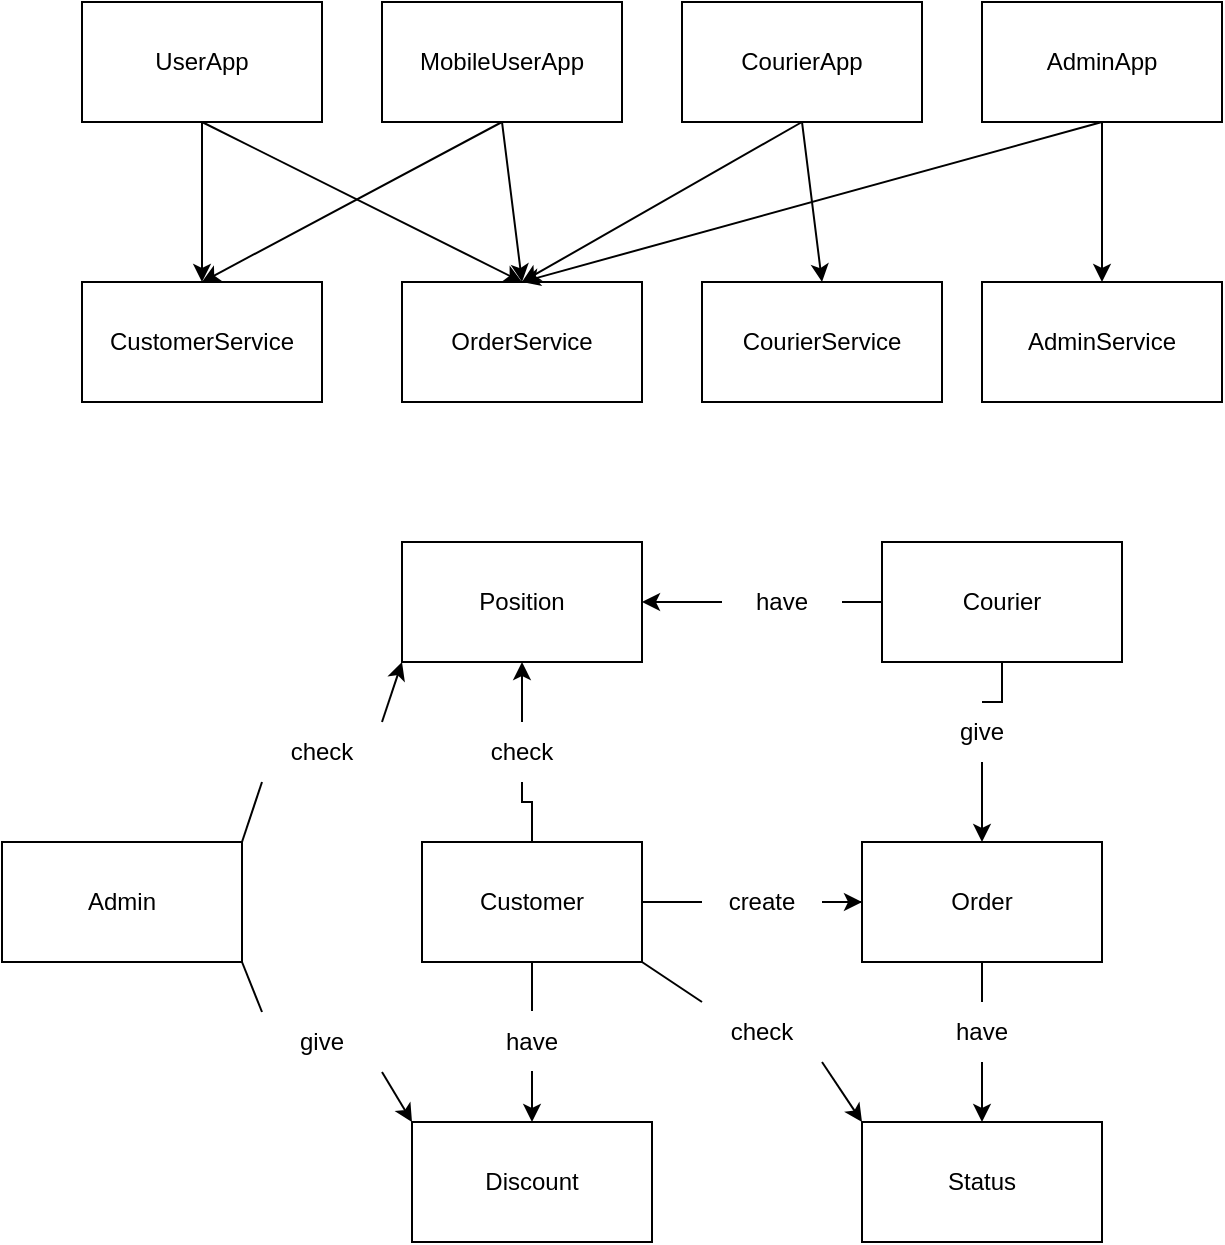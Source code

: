 <mxfile version="17.4.3" type="github">
  <diagram id="npFE482Wz5Z8NyBJGL-Z" name="Page-1">
    <mxGraphModel dx="1054" dy="585" grid="1" gridSize="10" guides="1" tooltips="1" connect="1" arrows="1" fold="1" page="1" pageScale="1" pageWidth="827" pageHeight="1169" math="0" shadow="0">
      <root>
        <mxCell id="0" />
        <mxCell id="1" parent="0" />
        <mxCell id="aTHPKJeRbzai2lRI8Tm3-1" value="СustomerService" style="rounded=0;whiteSpace=wrap;html=1;" vertex="1" parent="1">
          <mxGeometry x="140" y="220" width="120" height="60" as="geometry" />
        </mxCell>
        <mxCell id="aTHPKJeRbzai2lRI8Tm3-2" value="CourierService" style="rounded=0;whiteSpace=wrap;html=1;" vertex="1" parent="1">
          <mxGeometry x="450" y="220" width="120" height="60" as="geometry" />
        </mxCell>
        <mxCell id="aTHPKJeRbzai2lRI8Tm3-5" value="UserApp" style="rounded=0;whiteSpace=wrap;html=1;" vertex="1" parent="1">
          <mxGeometry x="140" y="80" width="120" height="60" as="geometry" />
        </mxCell>
        <mxCell id="aTHPKJeRbzai2lRI8Tm3-6" value="OrderService" style="rounded=0;whiteSpace=wrap;html=1;" vertex="1" parent="1">
          <mxGeometry x="300" y="220" width="120" height="60" as="geometry" />
        </mxCell>
        <mxCell id="aTHPKJeRbzai2lRI8Tm3-7" value="CourierApp" style="rounded=0;whiteSpace=wrap;html=1;" vertex="1" parent="1">
          <mxGeometry x="440" y="80" width="120" height="60" as="geometry" />
        </mxCell>
        <mxCell id="aTHPKJeRbzai2lRI8Tm3-8" value="MobileUserApp" style="rounded=0;whiteSpace=wrap;html=1;" vertex="1" parent="1">
          <mxGeometry x="290" y="80" width="120" height="60" as="geometry" />
        </mxCell>
        <mxCell id="aTHPKJeRbzai2lRI8Tm3-9" value="AdminApp" style="rounded=0;whiteSpace=wrap;html=1;" vertex="1" parent="1">
          <mxGeometry x="590" y="80" width="120" height="60" as="geometry" />
        </mxCell>
        <mxCell id="aTHPKJeRbzai2lRI8Tm3-10" value="AdminService" style="rounded=0;whiteSpace=wrap;html=1;" vertex="1" parent="1">
          <mxGeometry x="590" y="220" width="120" height="60" as="geometry" />
        </mxCell>
        <mxCell id="aTHPKJeRbzai2lRI8Tm3-14" value="" style="endArrow=classic;html=1;rounded=0;exitX=0.5;exitY=1;exitDx=0;exitDy=0;entryX=0.5;entryY=0;entryDx=0;entryDy=0;" edge="1" parent="1" source="aTHPKJeRbzai2lRI8Tm3-9" target="aTHPKJeRbzai2lRI8Tm3-10">
          <mxGeometry width="50" height="50" relative="1" as="geometry">
            <mxPoint x="390" y="330" as="sourcePoint" />
            <mxPoint x="440" y="280" as="targetPoint" />
          </mxGeometry>
        </mxCell>
        <mxCell id="aTHPKJeRbzai2lRI8Tm3-15" value="" style="endArrow=classic;html=1;rounded=0;exitX=0.5;exitY=1;exitDx=0;exitDy=0;entryX=0.5;entryY=0;entryDx=0;entryDy=0;" edge="1" parent="1" source="aTHPKJeRbzai2lRI8Tm3-9" target="aTHPKJeRbzai2lRI8Tm3-6">
          <mxGeometry width="50" height="50" relative="1" as="geometry">
            <mxPoint x="390" y="330" as="sourcePoint" />
            <mxPoint x="440" y="280" as="targetPoint" />
          </mxGeometry>
        </mxCell>
        <mxCell id="aTHPKJeRbzai2lRI8Tm3-16" value="" style="endArrow=classic;html=1;rounded=0;exitX=0.5;exitY=1;exitDx=0;exitDy=0;entryX=0.5;entryY=0;entryDx=0;entryDy=0;" edge="1" parent="1" source="aTHPKJeRbzai2lRI8Tm3-7" target="aTHPKJeRbzai2lRI8Tm3-6">
          <mxGeometry width="50" height="50" relative="1" as="geometry">
            <mxPoint x="390" y="330" as="sourcePoint" />
            <mxPoint x="600" y="220" as="targetPoint" />
          </mxGeometry>
        </mxCell>
        <mxCell id="aTHPKJeRbzai2lRI8Tm3-18" value="" style="endArrow=classic;html=1;rounded=0;exitX=0.5;exitY=1;exitDx=0;exitDy=0;entryX=0.5;entryY=0;entryDx=0;entryDy=0;" edge="1" parent="1" source="aTHPKJeRbzai2lRI8Tm3-7" target="aTHPKJeRbzai2lRI8Tm3-2">
          <mxGeometry width="50" height="50" relative="1" as="geometry">
            <mxPoint x="390" y="330" as="sourcePoint" />
            <mxPoint x="440" y="280" as="targetPoint" />
          </mxGeometry>
        </mxCell>
        <mxCell id="aTHPKJeRbzai2lRI8Tm3-20" value="" style="endArrow=classic;html=1;rounded=0;exitX=0.5;exitY=1;exitDx=0;exitDy=0;entryX=0.5;entryY=0;entryDx=0;entryDy=0;" edge="1" parent="1" source="aTHPKJeRbzai2lRI8Tm3-8" target="aTHPKJeRbzai2lRI8Tm3-1">
          <mxGeometry width="50" height="50" relative="1" as="geometry">
            <mxPoint x="390" y="330" as="sourcePoint" />
            <mxPoint x="440" y="280" as="targetPoint" />
          </mxGeometry>
        </mxCell>
        <mxCell id="aTHPKJeRbzai2lRI8Tm3-21" value="" style="endArrow=classic;html=1;rounded=0;exitX=0.5;exitY=1;exitDx=0;exitDy=0;entryX=0.5;entryY=0;entryDx=0;entryDy=0;" edge="1" parent="1" source="aTHPKJeRbzai2lRI8Tm3-8" target="aTHPKJeRbzai2lRI8Tm3-6">
          <mxGeometry width="50" height="50" relative="1" as="geometry">
            <mxPoint x="390" y="330" as="sourcePoint" />
            <mxPoint x="440" y="280" as="targetPoint" />
          </mxGeometry>
        </mxCell>
        <mxCell id="aTHPKJeRbzai2lRI8Tm3-22" value="" style="endArrow=classic;html=1;rounded=0;exitX=0.5;exitY=1;exitDx=0;exitDy=0;entryX=0.5;entryY=0;entryDx=0;entryDy=0;" edge="1" parent="1" source="aTHPKJeRbzai2lRI8Tm3-5" target="aTHPKJeRbzai2lRI8Tm3-1">
          <mxGeometry width="50" height="50" relative="1" as="geometry">
            <mxPoint x="390" y="330" as="sourcePoint" />
            <mxPoint x="150" y="220" as="targetPoint" />
          </mxGeometry>
        </mxCell>
        <mxCell id="aTHPKJeRbzai2lRI8Tm3-24" value="" style="endArrow=classic;html=1;rounded=0;exitX=0.5;exitY=1;exitDx=0;exitDy=0;entryX=0.5;entryY=0;entryDx=0;entryDy=0;" edge="1" parent="1" source="aTHPKJeRbzai2lRI8Tm3-5" target="aTHPKJeRbzai2lRI8Tm3-6">
          <mxGeometry width="50" height="50" relative="1" as="geometry">
            <mxPoint x="390" y="330" as="sourcePoint" />
            <mxPoint x="440" y="280" as="targetPoint" />
          </mxGeometry>
        </mxCell>
        <mxCell id="aTHPKJeRbzai2lRI8Tm3-31" value="" style="edgeStyle=orthogonalEdgeStyle;rounded=0;orthogonalLoop=1;jettySize=auto;html=1;startArrow=none;" edge="1" parent="1" source="aTHPKJeRbzai2lRI8Tm3-63" target="aTHPKJeRbzai2lRI8Tm3-28">
          <mxGeometry relative="1" as="geometry" />
        </mxCell>
        <mxCell id="aTHPKJeRbzai2lRI8Tm3-36" value="" style="edgeStyle=orthogonalEdgeStyle;rounded=0;orthogonalLoop=1;jettySize=auto;html=1;startArrow=none;" edge="1" parent="1" source="aTHPKJeRbzai2lRI8Tm3-44" target="aTHPKJeRbzai2lRI8Tm3-34">
          <mxGeometry relative="1" as="geometry" />
        </mxCell>
        <mxCell id="aTHPKJeRbzai2lRI8Tm3-40" value="" style="edgeStyle=orthogonalEdgeStyle;rounded=0;orthogonalLoop=1;jettySize=auto;html=1;startArrow=none;" edge="1" parent="1" source="aTHPKJeRbzai2lRI8Tm3-49" target="aTHPKJeRbzai2lRI8Tm3-38">
          <mxGeometry relative="1" as="geometry" />
        </mxCell>
        <mxCell id="aTHPKJeRbzai2lRI8Tm3-25" value="Customer" style="rounded=0;whiteSpace=wrap;html=1;" vertex="1" parent="1">
          <mxGeometry x="310" y="500" width="110" height="60" as="geometry" />
        </mxCell>
        <mxCell id="aTHPKJeRbzai2lRI8Tm3-30" style="edgeStyle=orthogonalEdgeStyle;rounded=0;orthogonalLoop=1;jettySize=auto;html=1;startArrow=none;" edge="1" parent="1" source="aTHPKJeRbzai2lRI8Tm3-61" target="aTHPKJeRbzai2lRI8Tm3-28">
          <mxGeometry relative="1" as="geometry" />
        </mxCell>
        <mxCell id="aTHPKJeRbzai2lRI8Tm3-35" value="" style="edgeStyle=orthogonalEdgeStyle;rounded=0;orthogonalLoop=1;jettySize=auto;html=1;startArrow=none;" edge="1" parent="1" source="aTHPKJeRbzai2lRI8Tm3-47" target="aTHPKJeRbzai2lRI8Tm3-34">
          <mxGeometry relative="1" as="geometry" />
        </mxCell>
        <mxCell id="aTHPKJeRbzai2lRI8Tm3-26" value="Courier" style="rounded=0;whiteSpace=wrap;html=1;" vertex="1" parent="1">
          <mxGeometry x="540" y="350" width="120" height="60" as="geometry" />
        </mxCell>
        <mxCell id="aTHPKJeRbzai2lRI8Tm3-27" value="Admin" style="rounded=0;whiteSpace=wrap;html=1;" vertex="1" parent="1">
          <mxGeometry x="100" y="500" width="120" height="60" as="geometry" />
        </mxCell>
        <mxCell id="aTHPKJeRbzai2lRI8Tm3-37" value="" style="edgeStyle=orthogonalEdgeStyle;rounded=0;orthogonalLoop=1;jettySize=auto;html=1;startArrow=none;" edge="1" parent="1" source="aTHPKJeRbzai2lRI8Tm3-59" target="aTHPKJeRbzai2lRI8Tm3-29">
          <mxGeometry relative="1" as="geometry" />
        </mxCell>
        <mxCell id="aTHPKJeRbzai2lRI8Tm3-28" value="Order" style="rounded=0;whiteSpace=wrap;html=1;" vertex="1" parent="1">
          <mxGeometry x="530" y="500" width="120" height="60" as="geometry" />
        </mxCell>
        <mxCell id="aTHPKJeRbzai2lRI8Tm3-29" value="Status" style="rounded=0;whiteSpace=wrap;html=1;" vertex="1" parent="1">
          <mxGeometry x="530" y="640" width="120" height="60" as="geometry" />
        </mxCell>
        <mxCell id="aTHPKJeRbzai2lRI8Tm3-33" value="" style="endArrow=classic;html=1;rounded=0;exitX=1;exitY=1;exitDx=0;exitDy=0;entryX=0;entryY=0;entryDx=0;entryDy=0;startArrow=none;" edge="1" parent="1" source="aTHPKJeRbzai2lRI8Tm3-51" target="aTHPKJeRbzai2lRI8Tm3-29">
          <mxGeometry width="50" height="50" relative="1" as="geometry">
            <mxPoint x="500" y="730" as="sourcePoint" />
            <mxPoint x="550" y="680" as="targetPoint" />
          </mxGeometry>
        </mxCell>
        <mxCell id="aTHPKJeRbzai2lRI8Tm3-34" value="Position" style="rounded=0;whiteSpace=wrap;html=1;" vertex="1" parent="1">
          <mxGeometry x="300" y="350" width="120" height="60" as="geometry" />
        </mxCell>
        <mxCell id="aTHPKJeRbzai2lRI8Tm3-38" value="Discount" style="rounded=0;whiteSpace=wrap;html=1;" vertex="1" parent="1">
          <mxGeometry x="305" y="640" width="120" height="60" as="geometry" />
        </mxCell>
        <mxCell id="aTHPKJeRbzai2lRI8Tm3-39" value="" style="endArrow=classic;html=1;rounded=0;exitX=1;exitY=1;exitDx=0;exitDy=0;entryX=0;entryY=0;entryDx=0;entryDy=0;startArrow=none;" edge="1" parent="1" source="aTHPKJeRbzai2lRI8Tm3-53" target="aTHPKJeRbzai2lRI8Tm3-38">
          <mxGeometry width="50" height="50" relative="1" as="geometry">
            <mxPoint x="390" y="600" as="sourcePoint" />
            <mxPoint x="440" y="550" as="targetPoint" />
          </mxGeometry>
        </mxCell>
        <mxCell id="aTHPKJeRbzai2lRI8Tm3-41" value="" style="endArrow=classic;html=1;rounded=0;exitX=1;exitY=0;exitDx=0;exitDy=0;entryX=0;entryY=1;entryDx=0;entryDy=0;startArrow=none;" edge="1" parent="1" source="aTHPKJeRbzai2lRI8Tm3-56" target="aTHPKJeRbzai2lRI8Tm3-34">
          <mxGeometry width="50" height="50" relative="1" as="geometry">
            <mxPoint x="390" y="600" as="sourcePoint" />
            <mxPoint x="440" y="550" as="targetPoint" />
          </mxGeometry>
        </mxCell>
        <mxCell id="aTHPKJeRbzai2lRI8Tm3-44" value="check" style="text;html=1;strokeColor=none;fillColor=none;align=center;verticalAlign=middle;whiteSpace=wrap;rounded=0;" vertex="1" parent="1">
          <mxGeometry x="330" y="440" width="60" height="30" as="geometry" />
        </mxCell>
        <mxCell id="aTHPKJeRbzai2lRI8Tm3-46" value="" style="edgeStyle=orthogonalEdgeStyle;rounded=0;orthogonalLoop=1;jettySize=auto;html=1;endArrow=none;" edge="1" parent="1" source="aTHPKJeRbzai2lRI8Tm3-25" target="aTHPKJeRbzai2lRI8Tm3-44">
          <mxGeometry relative="1" as="geometry">
            <mxPoint x="365" y="500" as="sourcePoint" />
            <mxPoint x="360" y="410" as="targetPoint" />
          </mxGeometry>
        </mxCell>
        <mxCell id="aTHPKJeRbzai2lRI8Tm3-47" value="have" style="text;html=1;strokeColor=none;fillColor=none;align=center;verticalAlign=middle;whiteSpace=wrap;rounded=0;" vertex="1" parent="1">
          <mxGeometry x="460" y="365" width="60" height="30" as="geometry" />
        </mxCell>
        <mxCell id="aTHPKJeRbzai2lRI8Tm3-48" value="" style="edgeStyle=orthogonalEdgeStyle;rounded=0;orthogonalLoop=1;jettySize=auto;html=1;endArrow=none;" edge="1" parent="1" source="aTHPKJeRbzai2lRI8Tm3-26" target="aTHPKJeRbzai2lRI8Tm3-47">
          <mxGeometry relative="1" as="geometry">
            <mxPoint x="540" y="380" as="sourcePoint" />
            <mxPoint x="420" y="380" as="targetPoint" />
          </mxGeometry>
        </mxCell>
        <mxCell id="aTHPKJeRbzai2lRI8Tm3-49" value="have" style="text;html=1;strokeColor=none;fillColor=none;align=center;verticalAlign=middle;whiteSpace=wrap;rounded=0;" vertex="1" parent="1">
          <mxGeometry x="335" y="584.5" width="60" height="30" as="geometry" />
        </mxCell>
        <mxCell id="aTHPKJeRbzai2lRI8Tm3-50" value="" style="edgeStyle=orthogonalEdgeStyle;rounded=0;orthogonalLoop=1;jettySize=auto;html=1;endArrow=none;" edge="1" parent="1" source="aTHPKJeRbzai2lRI8Tm3-25" target="aTHPKJeRbzai2lRI8Tm3-49">
          <mxGeometry relative="1" as="geometry">
            <mxPoint x="365" y="560" as="sourcePoint" />
            <mxPoint x="365" y="640" as="targetPoint" />
          </mxGeometry>
        </mxCell>
        <mxCell id="aTHPKJeRbzai2lRI8Tm3-51" value="check" style="text;html=1;strokeColor=none;fillColor=none;align=center;verticalAlign=middle;whiteSpace=wrap;rounded=0;" vertex="1" parent="1">
          <mxGeometry x="450" y="580" width="60" height="30" as="geometry" />
        </mxCell>
        <mxCell id="aTHPKJeRbzai2lRI8Tm3-52" value="" style="endArrow=none;html=1;rounded=0;exitX=1;exitY=1;exitDx=0;exitDy=0;entryX=0;entryY=0;entryDx=0;entryDy=0;" edge="1" parent="1" source="aTHPKJeRbzai2lRI8Tm3-25" target="aTHPKJeRbzai2lRI8Tm3-51">
          <mxGeometry width="50" height="50" relative="1" as="geometry">
            <mxPoint x="420" y="560" as="sourcePoint" />
            <mxPoint x="530" y="640" as="targetPoint" />
          </mxGeometry>
        </mxCell>
        <mxCell id="aTHPKJeRbzai2lRI8Tm3-53" value="give" style="text;html=1;strokeColor=none;fillColor=none;align=center;verticalAlign=middle;whiteSpace=wrap;rounded=0;" vertex="1" parent="1">
          <mxGeometry x="230" y="585" width="60" height="30" as="geometry" />
        </mxCell>
        <mxCell id="aTHPKJeRbzai2lRI8Tm3-54" value="" style="endArrow=none;html=1;rounded=0;exitX=1;exitY=1;exitDx=0;exitDy=0;entryX=0;entryY=0;entryDx=0;entryDy=0;" edge="1" parent="1" source="aTHPKJeRbzai2lRI8Tm3-27" target="aTHPKJeRbzai2lRI8Tm3-53">
          <mxGeometry width="50" height="50" relative="1" as="geometry">
            <mxPoint x="220" y="560" as="sourcePoint" />
            <mxPoint x="305" y="640" as="targetPoint" />
          </mxGeometry>
        </mxCell>
        <mxCell id="aTHPKJeRbzai2lRI8Tm3-56" value="check" style="text;html=1;strokeColor=none;fillColor=none;align=center;verticalAlign=middle;whiteSpace=wrap;rounded=0;" vertex="1" parent="1">
          <mxGeometry x="230" y="440" width="60" height="30" as="geometry" />
        </mxCell>
        <mxCell id="aTHPKJeRbzai2lRI8Tm3-57" value="" style="endArrow=none;html=1;rounded=0;exitX=1;exitY=0;exitDx=0;exitDy=0;entryX=0;entryY=1;entryDx=0;entryDy=0;" edge="1" parent="1" source="aTHPKJeRbzai2lRI8Tm3-27" target="aTHPKJeRbzai2lRI8Tm3-56">
          <mxGeometry width="50" height="50" relative="1" as="geometry">
            <mxPoint x="190" y="500" as="sourcePoint" />
            <mxPoint x="270" y="410" as="targetPoint" />
          </mxGeometry>
        </mxCell>
        <mxCell id="aTHPKJeRbzai2lRI8Tm3-59" value="have" style="text;html=1;strokeColor=none;fillColor=none;align=center;verticalAlign=middle;whiteSpace=wrap;rounded=0;" vertex="1" parent="1">
          <mxGeometry x="560" y="580" width="60" height="30" as="geometry" />
        </mxCell>
        <mxCell id="aTHPKJeRbzai2lRI8Tm3-60" value="" style="edgeStyle=orthogonalEdgeStyle;rounded=0;orthogonalLoop=1;jettySize=auto;html=1;endArrow=none;" edge="1" parent="1" source="aTHPKJeRbzai2lRI8Tm3-28" target="aTHPKJeRbzai2lRI8Tm3-59">
          <mxGeometry relative="1" as="geometry">
            <mxPoint x="590" y="560" as="sourcePoint" />
            <mxPoint x="590" y="640" as="targetPoint" />
          </mxGeometry>
        </mxCell>
        <mxCell id="aTHPKJeRbzai2lRI8Tm3-61" value="give" style="text;html=1;strokeColor=none;fillColor=none;align=center;verticalAlign=middle;whiteSpace=wrap;rounded=0;" vertex="1" parent="1">
          <mxGeometry x="560" y="430" width="60" height="30" as="geometry" />
        </mxCell>
        <mxCell id="aTHPKJeRbzai2lRI8Tm3-62" value="" style="edgeStyle=orthogonalEdgeStyle;rounded=0;orthogonalLoop=1;jettySize=auto;html=1;endArrow=none;" edge="1" parent="1" source="aTHPKJeRbzai2lRI8Tm3-26" target="aTHPKJeRbzai2lRI8Tm3-61">
          <mxGeometry relative="1" as="geometry">
            <mxPoint x="600" y="410" as="sourcePoint" />
            <mxPoint x="590" y="500" as="targetPoint" />
          </mxGeometry>
        </mxCell>
        <mxCell id="aTHPKJeRbzai2lRI8Tm3-63" value="create" style="text;html=1;strokeColor=none;fillColor=none;align=center;verticalAlign=middle;whiteSpace=wrap;rounded=0;" vertex="1" parent="1">
          <mxGeometry x="450" y="515" width="60" height="30" as="geometry" />
        </mxCell>
        <mxCell id="aTHPKJeRbzai2lRI8Tm3-64" value="" style="edgeStyle=orthogonalEdgeStyle;rounded=0;orthogonalLoop=1;jettySize=auto;html=1;endArrow=none;" edge="1" parent="1" source="aTHPKJeRbzai2lRI8Tm3-25" target="aTHPKJeRbzai2lRI8Tm3-63">
          <mxGeometry relative="1" as="geometry">
            <mxPoint x="420" y="530" as="sourcePoint" />
            <mxPoint x="530" y="530" as="targetPoint" />
          </mxGeometry>
        </mxCell>
      </root>
    </mxGraphModel>
  </diagram>
</mxfile>
